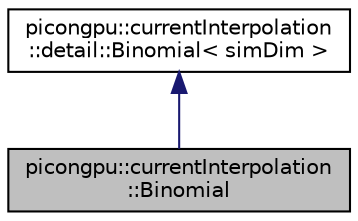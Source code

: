 digraph "picongpu::currentInterpolation::Binomial"
{
 // LATEX_PDF_SIZE
  edge [fontname="Helvetica",fontsize="10",labelfontname="Helvetica",labelfontsize="10"];
  node [fontname="Helvetica",fontsize="10",shape=record];
  Node1 [label="picongpu::currentInterpolation\l::Binomial",height=0.2,width=0.4,color="black", fillcolor="grey75", style="filled", fontcolor="black",tooltip="Smoothing the current density before passing it to the field solver."];
  Node2 -> Node1 [dir="back",color="midnightblue",fontsize="10",style="solid",fontname="Helvetica"];
  Node2 [label="picongpu::currentInterpolation\l::detail::Binomial\< simDim \>",height=0.2,width=0.4,color="black", fillcolor="white", style="filled",URL="$structpicongpu_1_1current_interpolation_1_1detail_1_1_binomial.html",tooltip=" "];
}
